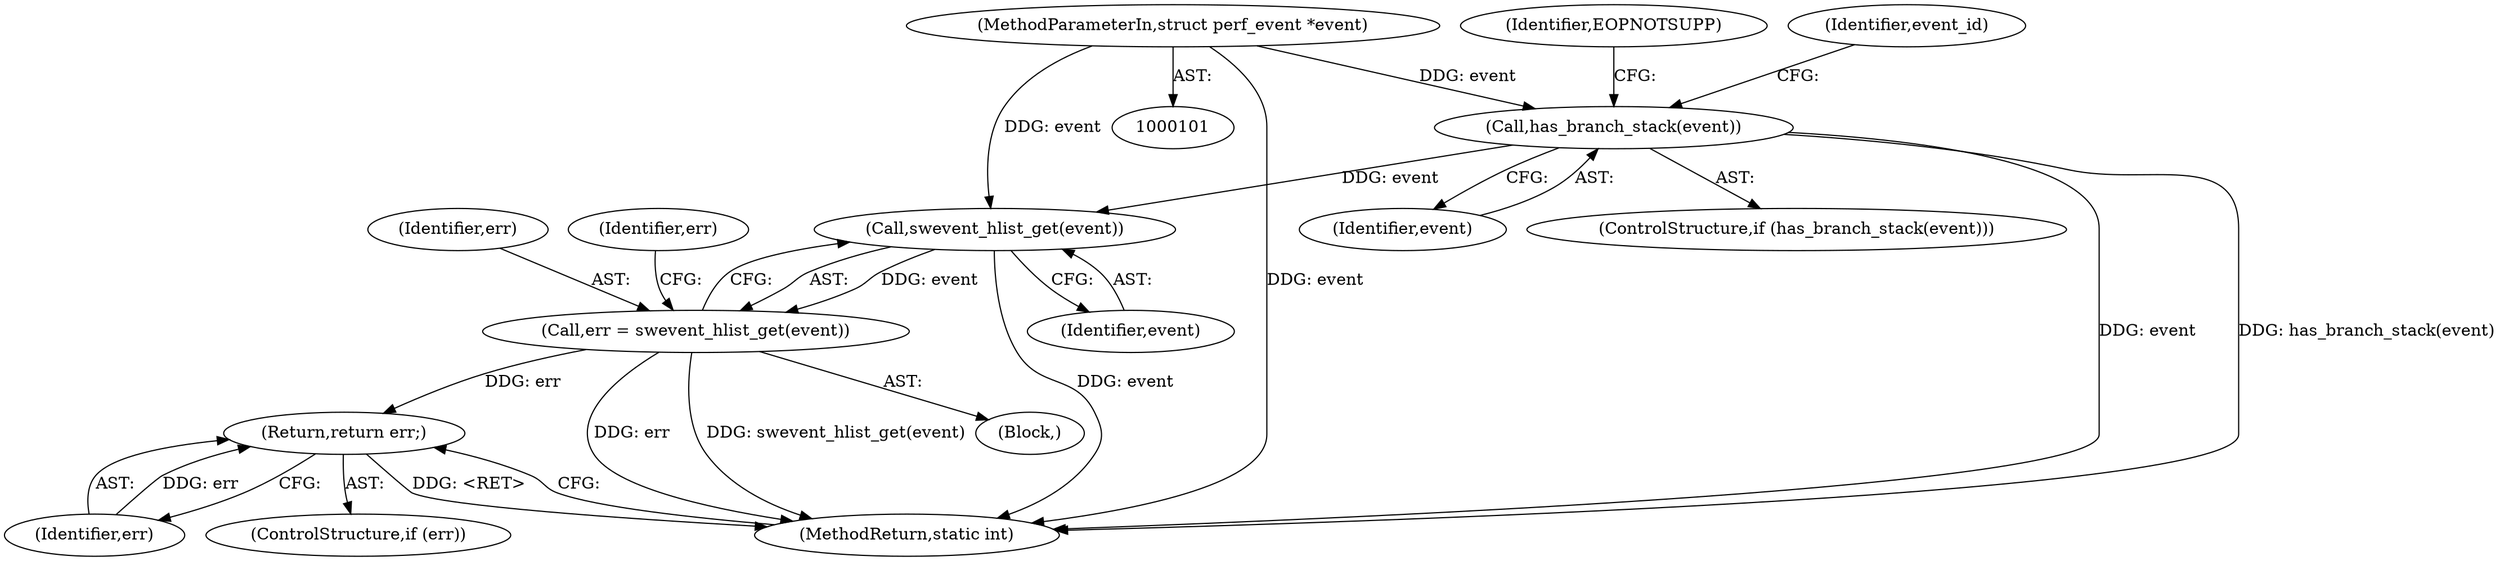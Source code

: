 digraph "0_linux_8176cced706b5e5d15887584150764894e94e02f@pointer" {
"1000102" [label="(MethodParameterIn,struct perf_event *event)"];
"1000124" [label="(Call,has_branch_stack(event))"];
"1000155" [label="(Call,swevent_hlist_get(event))"];
"1000153" [label="(Call,err = swevent_hlist_get(event))"];
"1000159" [label="(Return,return err;)"];
"1000102" [label="(MethodParameterIn,struct perf_event *event)"];
"1000130" [label="(Identifier,event_id)"];
"1000173" [label="(MethodReturn,static int)"];
"1000153" [label="(Call,err = swevent_hlist_get(event))"];
"1000155" [label="(Call,swevent_hlist_get(event))"];
"1000124" [label="(Call,has_branch_stack(event))"];
"1000125" [label="(Identifier,event)"];
"1000154" [label="(Identifier,err)"];
"1000156" [label="(Identifier,event)"];
"1000128" [label="(Identifier,EOPNOTSUPP)"];
"1000159" [label="(Return,return err;)"];
"1000160" [label="(Identifier,err)"];
"1000151" [label="(Block,)"];
"1000158" [label="(Identifier,err)"];
"1000157" [label="(ControlStructure,if (err))"];
"1000123" [label="(ControlStructure,if (has_branch_stack(event)))"];
"1000102" -> "1000101"  [label="AST: "];
"1000102" -> "1000173"  [label="DDG: event"];
"1000102" -> "1000124"  [label="DDG: event"];
"1000102" -> "1000155"  [label="DDG: event"];
"1000124" -> "1000123"  [label="AST: "];
"1000124" -> "1000125"  [label="CFG: "];
"1000125" -> "1000124"  [label="AST: "];
"1000128" -> "1000124"  [label="CFG: "];
"1000130" -> "1000124"  [label="CFG: "];
"1000124" -> "1000173"  [label="DDG: event"];
"1000124" -> "1000173"  [label="DDG: has_branch_stack(event)"];
"1000124" -> "1000155"  [label="DDG: event"];
"1000155" -> "1000153"  [label="AST: "];
"1000155" -> "1000156"  [label="CFG: "];
"1000156" -> "1000155"  [label="AST: "];
"1000153" -> "1000155"  [label="CFG: "];
"1000155" -> "1000173"  [label="DDG: event"];
"1000155" -> "1000153"  [label="DDG: event"];
"1000153" -> "1000151"  [label="AST: "];
"1000154" -> "1000153"  [label="AST: "];
"1000158" -> "1000153"  [label="CFG: "];
"1000153" -> "1000173"  [label="DDG: err"];
"1000153" -> "1000173"  [label="DDG: swevent_hlist_get(event)"];
"1000153" -> "1000159"  [label="DDG: err"];
"1000159" -> "1000157"  [label="AST: "];
"1000159" -> "1000160"  [label="CFG: "];
"1000160" -> "1000159"  [label="AST: "];
"1000173" -> "1000159"  [label="CFG: "];
"1000159" -> "1000173"  [label="DDG: <RET>"];
"1000160" -> "1000159"  [label="DDG: err"];
}

